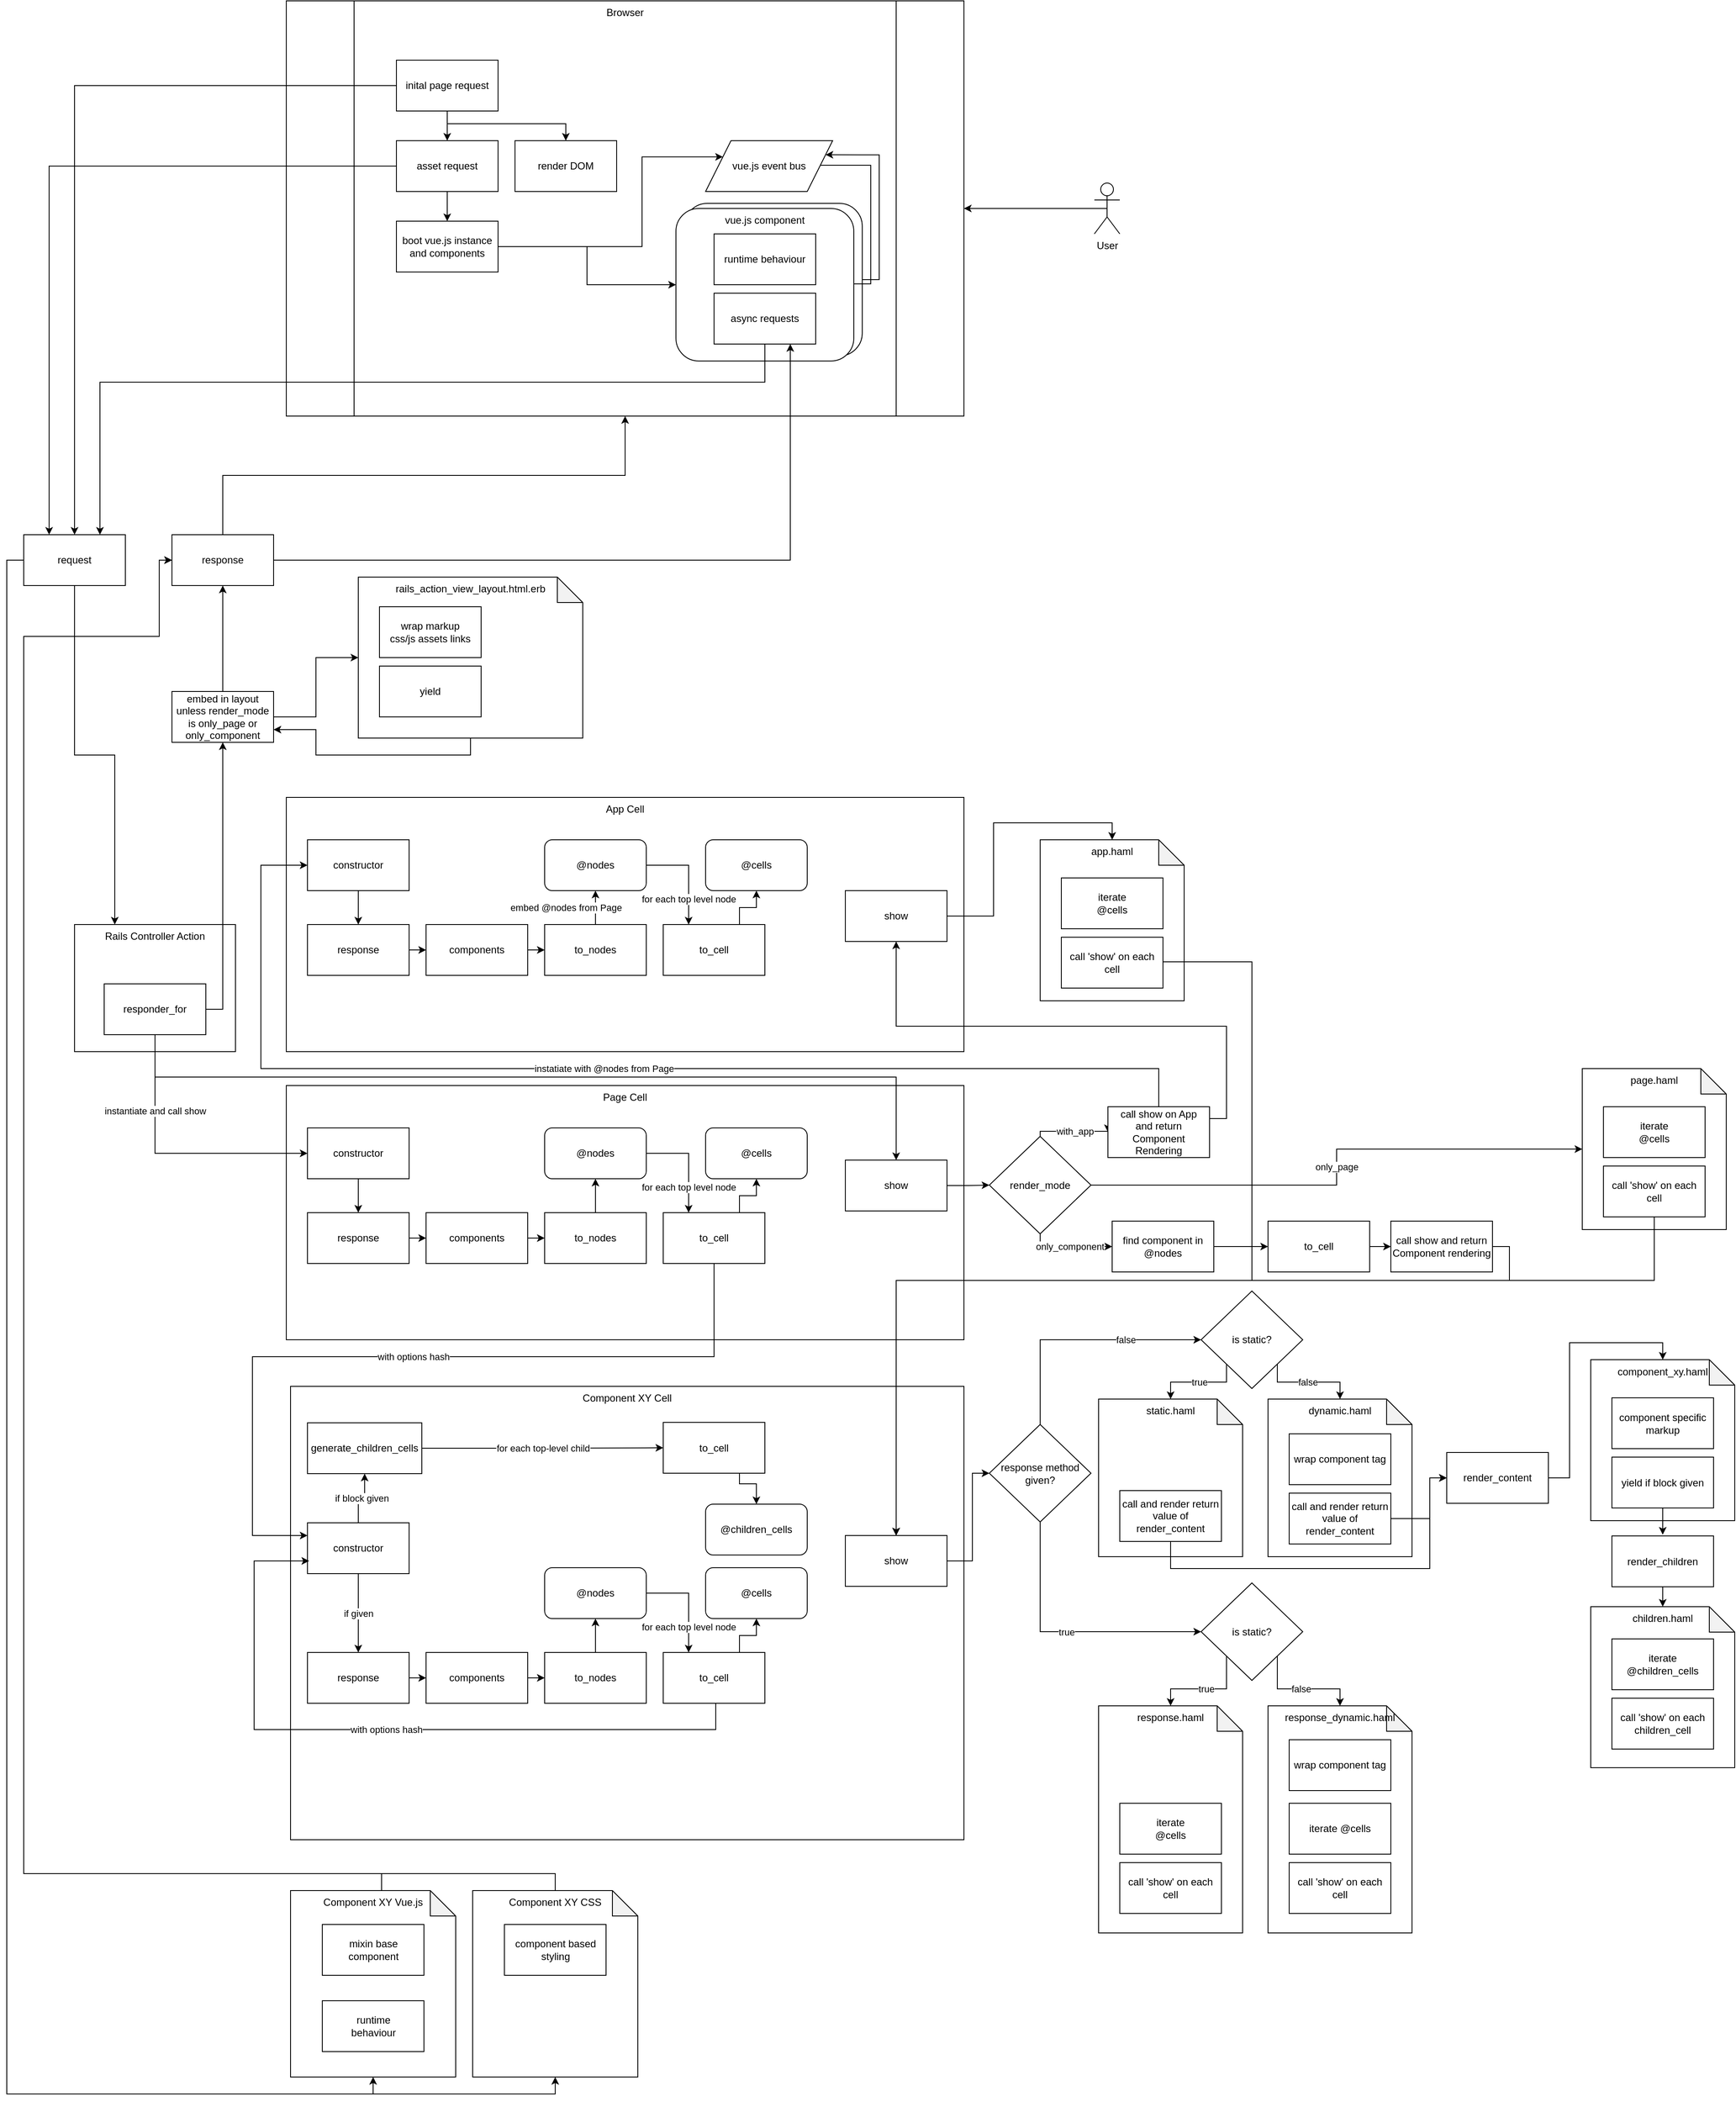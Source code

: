 <mxfile version="10.7.5" type="device"><diagram id="Xq2we0LYHeY1GPAOubS8" name="Page-1"><mxGraphModel dx="3215" dy="2142" grid="1" gridSize="10" guides="1" tooltips="1" connect="1" arrows="1" fold="1" page="1" pageScale="1" pageWidth="1654" pageHeight="1169" math="0" shadow="0"><root><mxCell id="0"/><mxCell id="1" parent="0"/><mxCell id="FuzPGme5pKNTOF-bw-B1-175" value="Browser" style="shape=process;whiteSpace=wrap;html=1;backgroundOutline=1;verticalAlign=top;" vertex="1" parent="1"><mxGeometry x="280" y="-1060" width="800" height="490" as="geometry"/></mxCell><mxCell id="FuzPGme5pKNTOF-bw-B1-213" style="edgeStyle=orthogonalEdgeStyle;rounded=0;orthogonalLoop=1;jettySize=auto;html=1;exitX=1;exitY=0.5;exitDx=0;exitDy=0;entryX=1;entryY=0.25;entryDx=0;entryDy=0;" edge="1" parent="1" source="FuzPGme5pKNTOF-bw-B1-202" target="FuzPGme5pKNTOF-bw-B1-210"><mxGeometry relative="1" as="geometry"><Array as="points"><mxPoint x="980" y="-731"/><mxPoint x="980" y="-878"/></Array></mxGeometry></mxCell><mxCell id="FuzPGme5pKNTOF-bw-B1-202" value="vue.js component" style="rounded=1;whiteSpace=wrap;html=1;verticalAlign=top;" vertex="1" parent="1"><mxGeometry x="750" y="-821" width="210" height="180" as="geometry"/></mxCell><mxCell id="FuzPGme5pKNTOF-bw-B1-3" value="&lt;div style=&quot;text-align: center&quot;&gt;&lt;span&gt;Page Cell&lt;/span&gt;&lt;/div&gt;" style="rounded=0;whiteSpace=wrap;html=1;verticalAlign=top;" vertex="1" parent="1"><mxGeometry x="280" y="220" width="800" height="300" as="geometry"/></mxCell><mxCell id="FuzPGme5pKNTOF-bw-B1-2" value="&lt;div style=&quot;text-align: center&quot;&gt;&lt;span&gt;Rails Controller Action&lt;/span&gt;&lt;/div&gt;" style="rounded=0;whiteSpace=wrap;html=1;verticalAlign=top;" vertex="1" parent="1"><mxGeometry x="30" y="30" width="190" height="150" as="geometry"/></mxCell><mxCell id="FuzPGme5pKNTOF-bw-B1-5" value="instantiate and call show" style="edgeStyle=orthogonalEdgeStyle;rounded=0;orthogonalLoop=1;jettySize=auto;html=1;exitX=0.5;exitY=1;exitDx=0;exitDy=0;entryX=0;entryY=0.5;entryDx=0;entryDy=0;" edge="1" parent="1" source="FuzPGme5pKNTOF-bw-B1-1" target="FuzPGme5pKNTOF-bw-B1-7"><mxGeometry x="-0.44" relative="1" as="geometry"><mxPoint as="offset"/></mxGeometry></mxCell><mxCell id="FuzPGme5pKNTOF-bw-B1-163" style="edgeStyle=orthogonalEdgeStyle;rounded=0;orthogonalLoop=1;jettySize=auto;html=1;exitX=0.5;exitY=1;exitDx=0;exitDy=0;" edge="1" parent="1" source="FuzPGme5pKNTOF-bw-B1-1" target="FuzPGme5pKNTOF-bw-B1-41"><mxGeometry relative="1" as="geometry"><Array as="points"><mxPoint x="125" y="210"/><mxPoint x="1000" y="210"/></Array></mxGeometry></mxCell><mxCell id="FuzPGme5pKNTOF-bw-B1-1" value="responder_for" style="rounded=0;whiteSpace=wrap;html=1;" vertex="1" parent="1"><mxGeometry x="65" y="100" width="120" height="60" as="geometry"/></mxCell><mxCell id="FuzPGme5pKNTOF-bw-B1-13" style="edgeStyle=orthogonalEdgeStyle;rounded=0;orthogonalLoop=1;jettySize=auto;html=1;exitX=0.5;exitY=1;exitDx=0;exitDy=0;entryX=0.5;entryY=0;entryDx=0;entryDy=0;" edge="1" parent="1" source="FuzPGme5pKNTOF-bw-B1-7" target="FuzPGme5pKNTOF-bw-B1-8"><mxGeometry relative="1" as="geometry"/></mxCell><mxCell id="FuzPGme5pKNTOF-bw-B1-7" value="constructor" style="rounded=0;whiteSpace=wrap;html=1;" vertex="1" parent="1"><mxGeometry x="305" y="270" width="120" height="60" as="geometry"/></mxCell><mxCell id="FuzPGme5pKNTOF-bw-B1-14" style="edgeStyle=orthogonalEdgeStyle;rounded=0;orthogonalLoop=1;jettySize=auto;html=1;exitX=1;exitY=0.5;exitDx=0;exitDy=0;entryX=0;entryY=0.5;entryDx=0;entryDy=0;" edge="1" parent="1" source="FuzPGme5pKNTOF-bw-B1-8" target="FuzPGme5pKNTOF-bw-B1-9"><mxGeometry relative="1" as="geometry"/></mxCell><mxCell id="FuzPGme5pKNTOF-bw-B1-8" value="response" style="rounded=0;whiteSpace=wrap;html=1;" vertex="1" parent="1"><mxGeometry x="305" y="370" width="120" height="60" as="geometry"/></mxCell><mxCell id="FuzPGme5pKNTOF-bw-B1-15" style="edgeStyle=orthogonalEdgeStyle;rounded=0;orthogonalLoop=1;jettySize=auto;html=1;exitX=1;exitY=0.5;exitDx=0;exitDy=0;" edge="1" parent="1" source="FuzPGme5pKNTOF-bw-B1-9" target="FuzPGme5pKNTOF-bw-B1-10"><mxGeometry relative="1" as="geometry"/></mxCell><mxCell id="FuzPGme5pKNTOF-bw-B1-9" value="components" style="rounded=0;whiteSpace=wrap;html=1;" vertex="1" parent="1"><mxGeometry x="445" y="370" width="120" height="60" as="geometry"/></mxCell><mxCell id="FuzPGme5pKNTOF-bw-B1-16" style="edgeStyle=orthogonalEdgeStyle;rounded=0;orthogonalLoop=1;jettySize=auto;html=1;exitX=0.5;exitY=0;exitDx=0;exitDy=0;entryX=0.5;entryY=1;entryDx=0;entryDy=0;" edge="1" parent="1" source="FuzPGme5pKNTOF-bw-B1-10" target="FuzPGme5pKNTOF-bw-B1-12"><mxGeometry relative="1" as="geometry"/></mxCell><mxCell id="FuzPGme5pKNTOF-bw-B1-10" value="to_nodes" style="rounded=0;whiteSpace=wrap;html=1;" vertex="1" parent="1"><mxGeometry x="585" y="370" width="120" height="60" as="geometry"/></mxCell><mxCell id="FuzPGme5pKNTOF-bw-B1-36" style="edgeStyle=orthogonalEdgeStyle;rounded=0;orthogonalLoop=1;jettySize=auto;html=1;exitX=0.75;exitY=0;exitDx=0;exitDy=0;entryX=0.5;entryY=1;entryDx=0;entryDy=0;" edge="1" parent="1" source="FuzPGme5pKNTOF-bw-B1-11" target="FuzPGme5pKNTOF-bw-B1-18"><mxGeometry relative="1" as="geometry"/></mxCell><mxCell id="FuzPGme5pKNTOF-bw-B1-11" value="to_cell" style="rounded=0;whiteSpace=wrap;html=1;" vertex="1" parent="1"><mxGeometry x="725" y="370" width="120" height="60" as="geometry"/></mxCell><mxCell id="FuzPGme5pKNTOF-bw-B1-17" value="for each top level node" style="edgeStyle=orthogonalEdgeStyle;rounded=0;orthogonalLoop=1;jettySize=auto;html=1;exitX=1;exitY=0.5;exitDx=0;exitDy=0;entryX=0.25;entryY=0;entryDx=0;entryDy=0;" edge="1" parent="1" source="FuzPGme5pKNTOF-bw-B1-12" target="FuzPGme5pKNTOF-bw-B1-11"><mxGeometry x="0.5" relative="1" as="geometry"><mxPoint as="offset"/></mxGeometry></mxCell><mxCell id="FuzPGme5pKNTOF-bw-B1-12" value="@nodes" style="rounded=1;whiteSpace=wrap;html=1;" vertex="1" parent="1"><mxGeometry x="585" y="270" width="120" height="60" as="geometry"/></mxCell><mxCell id="FuzPGme5pKNTOF-bw-B1-18" value="@cells" style="rounded=1;whiteSpace=wrap;html=1;" vertex="1" parent="1"><mxGeometry x="775" y="270" width="120" height="60" as="geometry"/></mxCell><mxCell id="FuzPGme5pKNTOF-bw-B1-19" value="&lt;div style=&quot;text-align: center&quot;&gt;&lt;span&gt;Component XY Cell&lt;/span&gt;&lt;/div&gt;" style="rounded=0;whiteSpace=wrap;html=1;verticalAlign=top;" vertex="1" parent="1"><mxGeometry x="285" y="575" width="795" height="535" as="geometry"/></mxCell><mxCell id="FuzPGme5pKNTOF-bw-B1-20" value="if given" style="edgeStyle=orthogonalEdgeStyle;rounded=0;orthogonalLoop=1;jettySize=auto;html=1;exitX=0.5;exitY=1;exitDx=0;exitDy=0;entryX=0.5;entryY=0;entryDx=0;entryDy=0;" edge="1" parent="1" source="FuzPGme5pKNTOF-bw-B1-21" target="FuzPGme5pKNTOF-bw-B1-23"><mxGeometry relative="1" as="geometry"/></mxCell><mxCell id="FuzPGme5pKNTOF-bw-B1-108" value="if block given" style="edgeStyle=orthogonalEdgeStyle;rounded=0;orthogonalLoop=1;jettySize=auto;html=1;exitX=0.5;exitY=0;exitDx=0;exitDy=0;" edge="1" parent="1" source="FuzPGme5pKNTOF-bw-B1-21" target="FuzPGme5pKNTOF-bw-B1-107"><mxGeometry relative="1" as="geometry"/></mxCell><mxCell id="FuzPGme5pKNTOF-bw-B1-21" value="constructor" style="rounded=0;whiteSpace=wrap;html=1;" vertex="1" parent="1"><mxGeometry x="305" y="736" width="120" height="60" as="geometry"/></mxCell><mxCell id="FuzPGme5pKNTOF-bw-B1-22" style="edgeStyle=orthogonalEdgeStyle;rounded=0;orthogonalLoop=1;jettySize=auto;html=1;exitX=1;exitY=0.5;exitDx=0;exitDy=0;entryX=0;entryY=0.5;entryDx=0;entryDy=0;" edge="1" parent="1" source="FuzPGme5pKNTOF-bw-B1-23" target="FuzPGme5pKNTOF-bw-B1-25"><mxGeometry relative="1" as="geometry"/></mxCell><mxCell id="FuzPGme5pKNTOF-bw-B1-23" value="response" style="rounded=0;whiteSpace=wrap;html=1;" vertex="1" parent="1"><mxGeometry x="305" y="889" width="120" height="60" as="geometry"/></mxCell><mxCell id="FuzPGme5pKNTOF-bw-B1-24" style="edgeStyle=orthogonalEdgeStyle;rounded=0;orthogonalLoop=1;jettySize=auto;html=1;exitX=1;exitY=0.5;exitDx=0;exitDy=0;" edge="1" parent="1" source="FuzPGme5pKNTOF-bw-B1-25" target="FuzPGme5pKNTOF-bw-B1-27"><mxGeometry relative="1" as="geometry"/></mxCell><mxCell id="FuzPGme5pKNTOF-bw-B1-25" value="components" style="rounded=0;whiteSpace=wrap;html=1;" vertex="1" parent="1"><mxGeometry x="445" y="889" width="120" height="60" as="geometry"/></mxCell><mxCell id="FuzPGme5pKNTOF-bw-B1-26" style="edgeStyle=orthogonalEdgeStyle;rounded=0;orthogonalLoop=1;jettySize=auto;html=1;exitX=0.5;exitY=0;exitDx=0;exitDy=0;entryX=0.5;entryY=1;entryDx=0;entryDy=0;" edge="1" parent="1" source="FuzPGme5pKNTOF-bw-B1-27" target="FuzPGme5pKNTOF-bw-B1-30"><mxGeometry relative="1" as="geometry"/></mxCell><mxCell id="FuzPGme5pKNTOF-bw-B1-27" value="to_nodes" style="rounded=0;whiteSpace=wrap;html=1;" vertex="1" parent="1"><mxGeometry x="585" y="889" width="120" height="60" as="geometry"/></mxCell><mxCell id="FuzPGme5pKNTOF-bw-B1-37" value="with options hash" style="edgeStyle=orthogonalEdgeStyle;rounded=0;orthogonalLoop=1;jettySize=auto;html=1;exitX=0.5;exitY=1;exitDx=0;exitDy=0;entryX=0;entryY=0.75;entryDx=0;entryDy=0;" edge="1" parent="1"><mxGeometry relative="1" as="geometry"><mxPoint x="787" y="949" as="sourcePoint"/><mxPoint x="307" y="781" as="targetPoint"/><Array as="points"><mxPoint x="787" y="980"/><mxPoint x="242" y="980"/><mxPoint x="242" y="781"/></Array></mxGeometry></mxCell><mxCell id="FuzPGme5pKNTOF-bw-B1-40" style="edgeStyle=orthogonalEdgeStyle;rounded=0;orthogonalLoop=1;jettySize=auto;html=1;exitX=0.75;exitY=0;exitDx=0;exitDy=0;" edge="1" parent="1" source="FuzPGme5pKNTOF-bw-B1-28" target="FuzPGme5pKNTOF-bw-B1-31"><mxGeometry relative="1" as="geometry"/></mxCell><mxCell id="FuzPGme5pKNTOF-bw-B1-28" value="to_cell" style="rounded=0;whiteSpace=wrap;html=1;" vertex="1" parent="1"><mxGeometry x="725" y="889" width="120" height="60" as="geometry"/></mxCell><mxCell id="FuzPGme5pKNTOF-bw-B1-29" value="for each top level node" style="edgeStyle=orthogonalEdgeStyle;rounded=0;orthogonalLoop=1;jettySize=auto;html=1;exitX=1;exitY=0.5;exitDx=0;exitDy=0;entryX=0.25;entryY=0;entryDx=0;entryDy=0;" edge="1" parent="1" source="FuzPGme5pKNTOF-bw-B1-30" target="FuzPGme5pKNTOF-bw-B1-28"><mxGeometry x="0.5" relative="1" as="geometry"><mxPoint as="offset"/></mxGeometry></mxCell><mxCell id="FuzPGme5pKNTOF-bw-B1-30" value="@nodes" style="rounded=1;whiteSpace=wrap;html=1;" vertex="1" parent="1"><mxGeometry x="585" y="789" width="120" height="60" as="geometry"/></mxCell><mxCell id="FuzPGme5pKNTOF-bw-B1-31" value="@cells" style="rounded=1;whiteSpace=wrap;html=1;" vertex="1" parent="1"><mxGeometry x="775" y="789" width="120" height="60" as="geometry"/></mxCell><mxCell id="FuzPGme5pKNTOF-bw-B1-32" value="with options hash" style="edgeStyle=orthogonalEdgeStyle;rounded=0;orthogonalLoop=1;jettySize=auto;html=1;exitX=0.5;exitY=1;exitDx=0;exitDy=0;entryX=0;entryY=0.25;entryDx=0;entryDy=0;" edge="1" parent="1" source="FuzPGme5pKNTOF-bw-B1-11" target="FuzPGme5pKNTOF-bw-B1-21"><mxGeometry relative="1" as="geometry"><Array as="points"><mxPoint x="785" y="540"/><mxPoint x="240" y="540"/><mxPoint x="240" y="751"/></Array></mxGeometry></mxCell><mxCell id="FuzPGme5pKNTOF-bw-B1-128" style="edgeStyle=orthogonalEdgeStyle;rounded=0;orthogonalLoop=1;jettySize=auto;html=1;exitX=1;exitY=0.5;exitDx=0;exitDy=0;entryX=0;entryY=0.5;entryDx=0;entryDy=0;" edge="1" parent="1" source="FuzPGme5pKNTOF-bw-B1-41" target="FuzPGme5pKNTOF-bw-B1-127"><mxGeometry relative="1" as="geometry"/></mxCell><mxCell id="FuzPGme5pKNTOF-bw-B1-41" value="show" style="rounded=0;whiteSpace=wrap;html=1;" vertex="1" parent="1"><mxGeometry x="940" y="308" width="120" height="60" as="geometry"/></mxCell><mxCell id="FuzPGme5pKNTOF-bw-B1-43" value="page.haml&lt;br&gt;&lt;br&gt;&lt;br&gt;" style="shape=note;whiteSpace=wrap;html=1;backgroundOutline=1;darkOpacity=0.05;verticalAlign=top;" vertex="1" parent="1"><mxGeometry x="1810" y="200" width="170" height="190" as="geometry"/></mxCell><mxCell id="FuzPGme5pKNTOF-bw-B1-44" value="iterate &lt;br&gt;@cells" style="rounded=0;whiteSpace=wrap;html=1;" vertex="1" parent="1"><mxGeometry x="1835" y="245" width="120" height="60" as="geometry"/></mxCell><mxCell id="FuzPGme5pKNTOF-bw-B1-153" style="edgeStyle=orthogonalEdgeStyle;rounded=0;orthogonalLoop=1;jettySize=auto;html=1;exitX=0.5;exitY=1;exitDx=0;exitDy=0;" edge="1" parent="1" source="FuzPGme5pKNTOF-bw-B1-45" target="FuzPGme5pKNTOF-bw-B1-56"><mxGeometry relative="1" as="geometry"><Array as="points"><mxPoint x="1895" y="450"/><mxPoint x="1000" y="450"/></Array></mxGeometry></mxCell><mxCell id="FuzPGme5pKNTOF-bw-B1-45" value="call 'show' on each cell" style="rounded=0;whiteSpace=wrap;html=1;" vertex="1" parent="1"><mxGeometry x="1835" y="315" width="120" height="60" as="geometry"/></mxCell><mxCell id="FuzPGme5pKNTOF-bw-B1-47" value="static.haml&lt;br&gt;&lt;br&gt;&lt;br&gt;" style="shape=note;whiteSpace=wrap;html=1;backgroundOutline=1;darkOpacity=0.05;verticalAlign=top;" vertex="1" parent="1"><mxGeometry x="1239" y="590" width="170" height="186" as="geometry"/></mxCell><mxCell id="FuzPGme5pKNTOF-bw-B1-102" style="edgeStyle=orthogonalEdgeStyle;rounded=0;orthogonalLoop=1;jettySize=auto;html=1;exitX=0.5;exitY=1;exitDx=0;exitDy=0;entryX=0;entryY=0.5;entryDx=0;entryDy=0;" edge="1" parent="1" source="FuzPGme5pKNTOF-bw-B1-48" target="FuzPGme5pKNTOF-bw-B1-63"><mxGeometry relative="1" as="geometry"><Array as="points"><mxPoint x="1324" y="790"/><mxPoint x="1630" y="790"/><mxPoint x="1630" y="683"/></Array></mxGeometry></mxCell><mxCell id="FuzPGme5pKNTOF-bw-B1-48" value="call and render return value of&lt;br&gt;render_content" style="rounded=0;whiteSpace=wrap;html=1;" vertex="1" parent="1"><mxGeometry x="1264" y="698" width="120" height="60" as="geometry"/></mxCell><mxCell id="FuzPGme5pKNTOF-bw-B1-52" value="dynamic.haml&lt;br&gt;&lt;br&gt;&lt;br&gt;" style="shape=note;whiteSpace=wrap;html=1;backgroundOutline=1;darkOpacity=0.05;verticalAlign=top;" vertex="1" parent="1"><mxGeometry x="1439" y="590" width="170" height="186" as="geometry"/></mxCell><mxCell id="FuzPGme5pKNTOF-bw-B1-55" value="wrap component tag&lt;br&gt;" style="rounded=0;whiteSpace=wrap;html=1;" vertex="1" parent="1"><mxGeometry x="1464" y="631" width="120" height="60" as="geometry"/></mxCell><mxCell id="FuzPGme5pKNTOF-bw-B1-75" style="edgeStyle=orthogonalEdgeStyle;rounded=0;orthogonalLoop=1;jettySize=auto;html=1;exitX=1;exitY=0.5;exitDx=0;exitDy=0;entryX=0;entryY=0.5;entryDx=0;entryDy=0;" edge="1" parent="1" source="FuzPGme5pKNTOF-bw-B1-56" target="FuzPGme5pKNTOF-bw-B1-73"><mxGeometry relative="1" as="geometry"><Array as="points"><mxPoint x="1090" y="781"/><mxPoint x="1090" y="678"/></Array></mxGeometry></mxCell><mxCell id="FuzPGme5pKNTOF-bw-B1-56" value="show" style="rounded=0;whiteSpace=wrap;html=1;" vertex="1" parent="1"><mxGeometry x="940" y="751" width="120" height="60" as="geometry"/></mxCell><mxCell id="FuzPGme5pKNTOF-bw-B1-59" value="response.haml&lt;br&gt;&lt;br&gt;&lt;br&gt;" style="shape=note;whiteSpace=wrap;html=1;backgroundOutline=1;darkOpacity=0.05;verticalAlign=top;" vertex="1" parent="1"><mxGeometry x="1239" y="952" width="170" height="268" as="geometry"/></mxCell><mxCell id="FuzPGme5pKNTOF-bw-B1-60" value="iterate &lt;br&gt;@cells" style="rounded=0;whiteSpace=wrap;html=1;" vertex="1" parent="1"><mxGeometry x="1264" y="1067" width="120" height="60" as="geometry"/></mxCell><mxCell id="FuzPGme5pKNTOF-bw-B1-61" value="call 'show' on each cell" style="rounded=0;whiteSpace=wrap;html=1;" vertex="1" parent="1"><mxGeometry x="1264" y="1137" width="120" height="60" as="geometry"/></mxCell><mxCell id="FuzPGme5pKNTOF-bw-B1-103" style="edgeStyle=orthogonalEdgeStyle;rounded=0;orthogonalLoop=1;jettySize=auto;html=1;exitX=1;exitY=0.5;exitDx=0;exitDy=0;entryX=0;entryY=0.5;entryDx=0;entryDy=0;" edge="1" parent="1" source="FuzPGme5pKNTOF-bw-B1-62" target="FuzPGme5pKNTOF-bw-B1-63"><mxGeometry relative="1" as="geometry"><Array as="points"><mxPoint x="1630" y="731"/><mxPoint x="1630" y="683"/></Array></mxGeometry></mxCell><mxCell id="FuzPGme5pKNTOF-bw-B1-62" value="call and render return value of&lt;br&gt;render_content" style="rounded=0;whiteSpace=wrap;html=1;" vertex="1" parent="1"><mxGeometry x="1464" y="701" width="120" height="60" as="geometry"/></mxCell><mxCell id="FuzPGme5pKNTOF-bw-B1-101" style="edgeStyle=orthogonalEdgeStyle;rounded=0;orthogonalLoop=1;jettySize=auto;html=1;exitX=1;exitY=0.5;exitDx=0;exitDy=0;entryX=0.5;entryY=0;entryDx=0;entryDy=0;entryPerimeter=0;" edge="1" parent="1" source="FuzPGme5pKNTOF-bw-B1-63" target="FuzPGme5pKNTOF-bw-B1-69"><mxGeometry relative="1" as="geometry"/></mxCell><mxCell id="FuzPGme5pKNTOF-bw-B1-63" value="render_content" style="rounded=0;whiteSpace=wrap;html=1;" vertex="1" parent="1"><mxGeometry x="1650" y="653" width="120" height="60" as="geometry"/></mxCell><mxCell id="FuzPGme5pKNTOF-bw-B1-69" value="component_xy.haml&lt;br&gt;&lt;br&gt;&lt;br&gt;" style="shape=note;whiteSpace=wrap;html=1;backgroundOutline=1;darkOpacity=0.05;verticalAlign=top;" vertex="1" parent="1"><mxGeometry x="1820" y="543.5" width="170" height="190" as="geometry"/></mxCell><mxCell id="FuzPGme5pKNTOF-bw-B1-70" value="component specific markup" style="rounded=0;whiteSpace=wrap;html=1;" vertex="1" parent="1"><mxGeometry x="1845" y="588.5" width="120" height="60" as="geometry"/></mxCell><mxCell id="FuzPGme5pKNTOF-bw-B1-99" style="edgeStyle=orthogonalEdgeStyle;rounded=0;orthogonalLoop=1;jettySize=auto;html=1;exitX=0.5;exitY=1;exitDx=0;exitDy=0;" edge="1" parent="1" source="FuzPGme5pKNTOF-bw-B1-71"><mxGeometry relative="1" as="geometry"><mxPoint x="1905" y="750" as="targetPoint"/></mxGeometry></mxCell><mxCell id="FuzPGme5pKNTOF-bw-B1-71" value="yield if block given" style="rounded=0;whiteSpace=wrap;html=1;" vertex="1" parent="1"><mxGeometry x="1845" y="658.5" width="120" height="60" as="geometry"/></mxCell><mxCell id="FuzPGme5pKNTOF-bw-B1-76" value="true" style="edgeStyle=orthogonalEdgeStyle;rounded=0;orthogonalLoop=1;jettySize=auto;html=1;exitX=0.5;exitY=1;exitDx=0;exitDy=0;entryX=0;entryY=0.5;entryDx=0;entryDy=0;" edge="1" parent="1" source="FuzPGme5pKNTOF-bw-B1-73" target="FuzPGme5pKNTOF-bw-B1-82"><mxGeometry relative="1" as="geometry"/></mxCell><mxCell id="FuzPGme5pKNTOF-bw-B1-78" value="false" style="edgeStyle=orthogonalEdgeStyle;rounded=0;orthogonalLoop=1;jettySize=auto;html=1;exitX=0.5;exitY=0;exitDx=0;exitDy=0;entryX=0;entryY=0.5;entryDx=0;entryDy=0;" edge="1" parent="1" source="FuzPGme5pKNTOF-bw-B1-73" target="FuzPGme5pKNTOF-bw-B1-77"><mxGeometry x="-0.101" y="-70" relative="1" as="geometry"><mxPoint x="70" y="-70" as="offset"/></mxGeometry></mxCell><mxCell id="FuzPGme5pKNTOF-bw-B1-73" value="response method given?" style="rhombus;whiteSpace=wrap;html=1;" vertex="1" parent="1"><mxGeometry x="1110" y="620" width="120" height="115" as="geometry"/></mxCell><mxCell id="FuzPGme5pKNTOF-bw-B1-79" value="true" style="edgeStyle=orthogonalEdgeStyle;rounded=0;orthogonalLoop=1;jettySize=auto;html=1;exitX=0;exitY=1;exitDx=0;exitDy=0;" edge="1" parent="1" source="FuzPGme5pKNTOF-bw-B1-77" target="FuzPGme5pKNTOF-bw-B1-47"><mxGeometry relative="1" as="geometry"><Array as="points"><mxPoint x="1390" y="570"/><mxPoint x="1324" y="570"/></Array></mxGeometry></mxCell><mxCell id="FuzPGme5pKNTOF-bw-B1-81" value="false" style="edgeStyle=orthogonalEdgeStyle;rounded=0;orthogonalLoop=1;jettySize=auto;html=1;exitX=1;exitY=1;exitDx=0;exitDy=0;entryX=0.5;entryY=0;entryDx=0;entryDy=0;entryPerimeter=0;" edge="1" parent="1" source="FuzPGme5pKNTOF-bw-B1-77" target="FuzPGme5pKNTOF-bw-B1-52"><mxGeometry relative="1" as="geometry"><Array as="points"><mxPoint x="1450" y="570"/><mxPoint x="1524" y="570"/></Array></mxGeometry></mxCell><mxCell id="FuzPGme5pKNTOF-bw-B1-77" value="is static?" style="rhombus;whiteSpace=wrap;html=1;" vertex="1" parent="1"><mxGeometry x="1360" y="462.5" width="120" height="115" as="geometry"/></mxCell><mxCell id="FuzPGme5pKNTOF-bw-B1-83" value="true" style="edgeStyle=orthogonalEdgeStyle;rounded=0;orthogonalLoop=1;jettySize=auto;html=1;exitX=0;exitY=1;exitDx=0;exitDy=0;" edge="1" parent="1" source="FuzPGme5pKNTOF-bw-B1-82" target="FuzPGme5pKNTOF-bw-B1-59"><mxGeometry relative="1" as="geometry"><Array as="points"><mxPoint x="1390" y="932"/><mxPoint x="1324" y="932"/></Array></mxGeometry></mxCell><mxCell id="FuzPGme5pKNTOF-bw-B1-89" value="false" style="edgeStyle=orthogonalEdgeStyle;rounded=0;orthogonalLoop=1;jettySize=auto;html=1;exitX=1;exitY=1;exitDx=0;exitDy=0;entryX=0.5;entryY=0;entryDx=0;entryDy=0;entryPerimeter=0;" edge="1" parent="1" source="FuzPGme5pKNTOF-bw-B1-82" target="FuzPGme5pKNTOF-bw-B1-86"><mxGeometry relative="1" as="geometry"><Array as="points"><mxPoint x="1450" y="932"/><mxPoint x="1524" y="932"/></Array></mxGeometry></mxCell><mxCell id="FuzPGme5pKNTOF-bw-B1-82" value="is static?" style="rhombus;whiteSpace=wrap;html=1;" vertex="1" parent="1"><mxGeometry x="1360" y="807" width="120" height="115" as="geometry"/></mxCell><mxCell id="FuzPGme5pKNTOF-bw-B1-86" value="response_dynamic.haml&lt;br&gt;&lt;br&gt;&lt;br&gt;" style="shape=note;whiteSpace=wrap;html=1;backgroundOutline=1;darkOpacity=0.05;verticalAlign=top;" vertex="1" parent="1"><mxGeometry x="1439" y="952" width="170" height="268" as="geometry"/></mxCell><mxCell id="FuzPGme5pKNTOF-bw-B1-87" value="iterate @cells" style="rounded=0;whiteSpace=wrap;html=1;" vertex="1" parent="1"><mxGeometry x="1464" y="1067" width="120" height="60" as="geometry"/></mxCell><mxCell id="FuzPGme5pKNTOF-bw-B1-88" value="call 'show' on each cell" style="rounded=0;whiteSpace=wrap;html=1;" vertex="1" parent="1"><mxGeometry x="1464" y="1137" width="120" height="60" as="geometry"/></mxCell><mxCell id="FuzPGme5pKNTOF-bw-B1-90" value="wrap component tag&lt;br&gt;" style="rounded=0;whiteSpace=wrap;html=1;" vertex="1" parent="1"><mxGeometry x="1464" y="992" width="120" height="60" as="geometry"/></mxCell><mxCell id="FuzPGme5pKNTOF-bw-B1-126" style="edgeStyle=orthogonalEdgeStyle;rounded=0;orthogonalLoop=1;jettySize=auto;html=1;exitX=0.5;exitY=1;exitDx=0;exitDy=0;entryX=0.5;entryY=0;entryDx=0;entryDy=0;entryPerimeter=0;" edge="1" parent="1" source="FuzPGme5pKNTOF-bw-B1-92" target="FuzPGme5pKNTOF-bw-B1-96"><mxGeometry relative="1" as="geometry"/></mxCell><mxCell id="FuzPGme5pKNTOF-bw-B1-92" value="render_children" style="rounded=0;whiteSpace=wrap;html=1;" vertex="1" parent="1"><mxGeometry x="1845" y="751.5" width="120" height="60" as="geometry"/></mxCell><mxCell id="FuzPGme5pKNTOF-bw-B1-96" value="children.haml&lt;br&gt;&lt;br&gt;&lt;br&gt;" style="shape=note;whiteSpace=wrap;html=1;backgroundOutline=1;darkOpacity=0.05;verticalAlign=top;" vertex="1" parent="1"><mxGeometry x="1820" y="835" width="170" height="190" as="geometry"/></mxCell><mxCell id="FuzPGme5pKNTOF-bw-B1-97" value="iterate @children_cells" style="rounded=0;whiteSpace=wrap;html=1;" vertex="1" parent="1"><mxGeometry x="1845" y="873" width="120" height="60" as="geometry"/></mxCell><mxCell id="FuzPGme5pKNTOF-bw-B1-98" value="call 'show' on each children_cell" style="rounded=0;whiteSpace=wrap;html=1;" vertex="1" parent="1"><mxGeometry x="1845" y="943" width="120" height="60" as="geometry"/></mxCell><mxCell id="FuzPGme5pKNTOF-bw-B1-115" value="for each top-level child" style="edgeStyle=orthogonalEdgeStyle;rounded=0;orthogonalLoop=1;jettySize=auto;html=1;exitX=1;exitY=0.5;exitDx=0;exitDy=0;entryX=0;entryY=0.5;entryDx=0;entryDy=0;" edge="1" parent="1" source="FuzPGme5pKNTOF-bw-B1-107" target="FuzPGme5pKNTOF-bw-B1-113"><mxGeometry relative="1" as="geometry"/></mxCell><mxCell id="FuzPGme5pKNTOF-bw-B1-107" value="generate_children_cells" style="rounded=0;whiteSpace=wrap;html=1;" vertex="1" parent="1"><mxGeometry x="305" y="618" width="135" height="60" as="geometry"/></mxCell><mxCell id="FuzPGme5pKNTOF-bw-B1-117" style="edgeStyle=orthogonalEdgeStyle;rounded=0;orthogonalLoop=1;jettySize=auto;html=1;exitX=0.75;exitY=1;exitDx=0;exitDy=0;entryX=0.5;entryY=0;entryDx=0;entryDy=0;" edge="1" parent="1" source="FuzPGme5pKNTOF-bw-B1-113" target="FuzPGme5pKNTOF-bw-B1-116"><mxGeometry relative="1" as="geometry"><Array as="points"><mxPoint x="815" y="690"/><mxPoint x="835" y="690"/></Array></mxGeometry></mxCell><mxCell id="FuzPGme5pKNTOF-bw-B1-113" value="to_cell" style="rounded=0;whiteSpace=wrap;html=1;" vertex="1" parent="1"><mxGeometry x="725" y="617.5" width="120" height="60" as="geometry"/></mxCell><mxCell id="FuzPGme5pKNTOF-bw-B1-116" value="@children_cells" style="rounded=1;whiteSpace=wrap;html=1;" vertex="1" parent="1"><mxGeometry x="775" y="714" width="120" height="60" as="geometry"/></mxCell><mxCell id="FuzPGme5pKNTOF-bw-B1-124" style="edgeStyle=orthogonalEdgeStyle;rounded=0;orthogonalLoop=1;jettySize=auto;html=1;exitX=0.5;exitY=1;exitDx=0;exitDy=0;entryX=0.5;entryY=0;entryDx=0;entryDy=0;" edge="1" parent="1" target="FuzPGme5pKNTOF-bw-B1-119"><mxGeometry relative="1" as="geometry"><mxPoint x="1324" y="1272" as="sourcePoint"/></mxGeometry></mxCell><mxCell id="FuzPGme5pKNTOF-bw-B1-125" style="edgeStyle=orthogonalEdgeStyle;rounded=0;orthogonalLoop=1;jettySize=auto;html=1;exitX=0.5;exitY=1;exitDx=0;exitDy=0;entryX=0.5;entryY=0;entryDx=0;entryDy=0;" edge="1" parent="1" target="FuzPGme5pKNTOF-bw-B1-122"><mxGeometry relative="1" as="geometry"><mxPoint x="1524" y="1272" as="sourcePoint"/></mxGeometry></mxCell><mxCell id="FuzPGme5pKNTOF-bw-B1-129" value="only_page" style="edgeStyle=orthogonalEdgeStyle;rounded=0;orthogonalLoop=1;jettySize=auto;html=1;exitX=1;exitY=0.5;exitDx=0;exitDy=0;entryX=0;entryY=0.5;entryDx=0;entryDy=0;entryPerimeter=0;" edge="1" parent="1" source="FuzPGme5pKNTOF-bw-B1-127" target="FuzPGme5pKNTOF-bw-B1-43"><mxGeometry relative="1" as="geometry"/></mxCell><mxCell id="FuzPGme5pKNTOF-bw-B1-150" value="with_app" style="edgeStyle=orthogonalEdgeStyle;rounded=0;orthogonalLoop=1;jettySize=auto;html=1;exitX=0.5;exitY=0;exitDx=0;exitDy=0;entryX=0;entryY=0.5;entryDx=0;entryDy=0;" edge="1" parent="1" source="FuzPGme5pKNTOF-bw-B1-127" target="FuzPGme5pKNTOF-bw-B1-149"><mxGeometry x="0.078" relative="1" as="geometry"><Array as="points"><mxPoint x="1170" y="274"/></Array><mxPoint as="offset"/></mxGeometry></mxCell><mxCell id="FuzPGme5pKNTOF-bw-B1-156" value="only_component" style="edgeStyle=orthogonalEdgeStyle;rounded=0;orthogonalLoop=1;jettySize=auto;html=1;exitX=0.5;exitY=1;exitDx=0;exitDy=0;entryX=0;entryY=0.5;entryDx=0;entryDy=0;" edge="1" parent="1" source="FuzPGme5pKNTOF-bw-B1-127" target="FuzPGme5pKNTOF-bw-B1-155"><mxGeometry relative="1" as="geometry"><Array as="points"><mxPoint x="1170" y="410"/></Array></mxGeometry></mxCell><mxCell id="FuzPGme5pKNTOF-bw-B1-127" value="render_mode" style="rhombus;whiteSpace=wrap;html=1;" vertex="1" parent="1"><mxGeometry x="1110" y="280" width="120" height="115" as="geometry"/></mxCell><mxCell id="FuzPGme5pKNTOF-bw-B1-130" value="&lt;div style=&quot;text-align: center&quot;&gt;&lt;span&gt;App Cell&lt;/span&gt;&lt;/div&gt;" style="rounded=0;whiteSpace=wrap;html=1;verticalAlign=top;" vertex="1" parent="1"><mxGeometry x="280" y="-120" width="800" height="300" as="geometry"/></mxCell><mxCell id="FuzPGme5pKNTOF-bw-B1-131" style="edgeStyle=orthogonalEdgeStyle;rounded=0;orthogonalLoop=1;jettySize=auto;html=1;exitX=0.5;exitY=1;exitDx=0;exitDy=0;entryX=0.5;entryY=0;entryDx=0;entryDy=0;" edge="1" parent="1" source="FuzPGme5pKNTOF-bw-B1-132" target="FuzPGme5pKNTOF-bw-B1-134"><mxGeometry relative="1" as="geometry"/></mxCell><mxCell id="FuzPGme5pKNTOF-bw-B1-132" value="constructor" style="rounded=0;whiteSpace=wrap;html=1;" vertex="1" parent="1"><mxGeometry x="305" y="-70" width="120" height="60" as="geometry"/></mxCell><mxCell id="FuzPGme5pKNTOF-bw-B1-133" style="edgeStyle=orthogonalEdgeStyle;rounded=0;orthogonalLoop=1;jettySize=auto;html=1;exitX=1;exitY=0.5;exitDx=0;exitDy=0;entryX=0;entryY=0.5;entryDx=0;entryDy=0;" edge="1" parent="1" source="FuzPGme5pKNTOF-bw-B1-134" target="FuzPGme5pKNTOF-bw-B1-136"><mxGeometry relative="1" as="geometry"/></mxCell><mxCell id="FuzPGme5pKNTOF-bw-B1-134" value="response" style="rounded=0;whiteSpace=wrap;html=1;" vertex="1" parent="1"><mxGeometry x="305" y="30" width="120" height="60" as="geometry"/></mxCell><mxCell id="FuzPGme5pKNTOF-bw-B1-135" style="edgeStyle=orthogonalEdgeStyle;rounded=0;orthogonalLoop=1;jettySize=auto;html=1;exitX=1;exitY=0.5;exitDx=0;exitDy=0;" edge="1" parent="1" source="FuzPGme5pKNTOF-bw-B1-136" target="FuzPGme5pKNTOF-bw-B1-138"><mxGeometry relative="1" as="geometry"/></mxCell><mxCell id="FuzPGme5pKNTOF-bw-B1-136" value="components" style="rounded=0;whiteSpace=wrap;html=1;" vertex="1" parent="1"><mxGeometry x="445" y="30" width="120" height="60" as="geometry"/></mxCell><mxCell id="FuzPGme5pKNTOF-bw-B1-137" value="embed @nodes from Page" style="edgeStyle=orthogonalEdgeStyle;rounded=0;orthogonalLoop=1;jettySize=auto;html=1;exitX=0.5;exitY=0;exitDx=0;exitDy=0;entryX=0.5;entryY=1;entryDx=0;entryDy=0;" edge="1" parent="1" source="FuzPGme5pKNTOF-bw-B1-138" target="FuzPGme5pKNTOF-bw-B1-142"><mxGeometry x="-0.012" y="35" relative="1" as="geometry"><mxPoint as="offset"/></mxGeometry></mxCell><mxCell id="FuzPGme5pKNTOF-bw-B1-138" value="to_nodes" style="rounded=0;whiteSpace=wrap;html=1;" vertex="1" parent="1"><mxGeometry x="585" y="30" width="120" height="60" as="geometry"/></mxCell><mxCell id="FuzPGme5pKNTOF-bw-B1-139" style="edgeStyle=orthogonalEdgeStyle;rounded=0;orthogonalLoop=1;jettySize=auto;html=1;exitX=0.75;exitY=0;exitDx=0;exitDy=0;entryX=0.5;entryY=1;entryDx=0;entryDy=0;" edge="1" parent="1" source="FuzPGme5pKNTOF-bw-B1-140" target="FuzPGme5pKNTOF-bw-B1-143"><mxGeometry relative="1" as="geometry"/></mxCell><mxCell id="FuzPGme5pKNTOF-bw-B1-140" value="to_cell" style="rounded=0;whiteSpace=wrap;html=1;" vertex="1" parent="1"><mxGeometry x="725" y="30" width="120" height="60" as="geometry"/></mxCell><mxCell id="FuzPGme5pKNTOF-bw-B1-141" value="for each top level node" style="edgeStyle=orthogonalEdgeStyle;rounded=0;orthogonalLoop=1;jettySize=auto;html=1;exitX=1;exitY=0.5;exitDx=0;exitDy=0;entryX=0.25;entryY=0;entryDx=0;entryDy=0;" edge="1" parent="1" source="FuzPGme5pKNTOF-bw-B1-142" target="FuzPGme5pKNTOF-bw-B1-140"><mxGeometry x="0.5" relative="1" as="geometry"><mxPoint as="offset"/></mxGeometry></mxCell><mxCell id="FuzPGme5pKNTOF-bw-B1-142" value="@nodes" style="rounded=1;whiteSpace=wrap;html=1;" vertex="1" parent="1"><mxGeometry x="585" y="-70" width="120" height="60" as="geometry"/></mxCell><mxCell id="FuzPGme5pKNTOF-bw-B1-143" value="@cells" style="rounded=1;whiteSpace=wrap;html=1;" vertex="1" parent="1"><mxGeometry x="775" y="-70" width="120" height="60" as="geometry"/></mxCell><mxCell id="FuzPGme5pKNTOF-bw-B1-148" style="edgeStyle=orthogonalEdgeStyle;rounded=0;orthogonalLoop=1;jettySize=auto;html=1;exitX=1;exitY=0.5;exitDx=0;exitDy=0;entryX=0.5;entryY=0;entryDx=0;entryDy=0;entryPerimeter=0;" edge="1" parent="1" source="FuzPGme5pKNTOF-bw-B1-144" target="FuzPGme5pKNTOF-bw-B1-145"><mxGeometry relative="1" as="geometry"/></mxCell><mxCell id="FuzPGme5pKNTOF-bw-B1-144" value="show" style="rounded=0;whiteSpace=wrap;html=1;" vertex="1" parent="1"><mxGeometry x="940" y="-10" width="120" height="60" as="geometry"/></mxCell><mxCell id="FuzPGme5pKNTOF-bw-B1-145" value="app.haml&lt;br&gt;&lt;br&gt;&lt;br&gt;" style="shape=note;whiteSpace=wrap;html=1;backgroundOutline=1;darkOpacity=0.05;verticalAlign=top;" vertex="1" parent="1"><mxGeometry x="1170" y="-70" width="170" height="190" as="geometry"/></mxCell><mxCell id="FuzPGme5pKNTOF-bw-B1-146" value="iterate &lt;br&gt;@cells" style="rounded=0;whiteSpace=wrap;html=1;" vertex="1" parent="1"><mxGeometry x="1195" y="-25" width="120" height="60" as="geometry"/></mxCell><mxCell id="FuzPGme5pKNTOF-bw-B1-154" style="edgeStyle=orthogonalEdgeStyle;rounded=0;orthogonalLoop=1;jettySize=auto;html=1;exitX=1;exitY=0.5;exitDx=0;exitDy=0;" edge="1" parent="1" source="FuzPGme5pKNTOF-bw-B1-147" target="FuzPGme5pKNTOF-bw-B1-56"><mxGeometry relative="1" as="geometry"><Array as="points"><mxPoint x="1420" y="74"/><mxPoint x="1420" y="450"/><mxPoint x="1000" y="450"/></Array></mxGeometry></mxCell><mxCell id="FuzPGme5pKNTOF-bw-B1-147" value="call 'show' on each cell" style="rounded=0;whiteSpace=wrap;html=1;" vertex="1" parent="1"><mxGeometry x="1195" y="45" width="120" height="60" as="geometry"/></mxCell><mxCell id="FuzPGme5pKNTOF-bw-B1-151" value="" style="edgeStyle=orthogonalEdgeStyle;rounded=0;orthogonalLoop=1;jettySize=auto;html=1;exitX=1;exitY=0.5;exitDx=0;exitDy=0;entryX=0.5;entryY=1;entryDx=0;entryDy=0;" edge="1" parent="1" source="FuzPGme5pKNTOF-bw-B1-149" target="FuzPGme5pKNTOF-bw-B1-144"><mxGeometry relative="1" as="geometry"><Array as="points"><mxPoint x="1390" y="259"/><mxPoint x="1390" y="150"/><mxPoint x="1000" y="150"/></Array></mxGeometry></mxCell><mxCell id="FuzPGme5pKNTOF-bw-B1-152" value="instatiate with @nodes from Page" style="edgeStyle=orthogonalEdgeStyle;rounded=0;orthogonalLoop=1;jettySize=auto;html=1;exitX=0.5;exitY=0;exitDx=0;exitDy=0;entryX=0;entryY=0.5;entryDx=0;entryDy=0;" edge="1" parent="1" source="FuzPGme5pKNTOF-bw-B1-149" target="FuzPGme5pKNTOF-bw-B1-132"><mxGeometry relative="1" as="geometry"><Array as="points"><mxPoint x="250" y="200"/><mxPoint x="250" y="-40"/></Array></mxGeometry></mxCell><mxCell id="FuzPGme5pKNTOF-bw-B1-149" value="call show on App&lt;br&gt;and return Component Rendering&lt;br&gt;" style="rounded=0;whiteSpace=wrap;html=1;" vertex="1" parent="1"><mxGeometry x="1250" y="245" width="120" height="60" as="geometry"/></mxCell><mxCell id="FuzPGme5pKNTOF-bw-B1-158" value="" style="edgeStyle=orthogonalEdgeStyle;rounded=0;orthogonalLoop=1;jettySize=auto;html=1;" edge="1" parent="1" source="FuzPGme5pKNTOF-bw-B1-155" target="FuzPGme5pKNTOF-bw-B1-157"><mxGeometry relative="1" as="geometry"/></mxCell><mxCell id="FuzPGme5pKNTOF-bw-B1-155" value="find component in @nodes" style="rounded=0;whiteSpace=wrap;html=1;" vertex="1" parent="1"><mxGeometry x="1255" y="380" width="120" height="60" as="geometry"/></mxCell><mxCell id="FuzPGme5pKNTOF-bw-B1-161" value="" style="edgeStyle=orthogonalEdgeStyle;rounded=0;orthogonalLoop=1;jettySize=auto;html=1;" edge="1" parent="1" source="FuzPGme5pKNTOF-bw-B1-157" target="FuzPGme5pKNTOF-bw-B1-160"><mxGeometry relative="1" as="geometry"/></mxCell><mxCell id="FuzPGme5pKNTOF-bw-B1-157" value="to_cell" style="rounded=0;whiteSpace=wrap;html=1;" vertex="1" parent="1"><mxGeometry x="1439" y="380" width="120" height="60" as="geometry"/></mxCell><mxCell id="FuzPGme5pKNTOF-bw-B1-162" style="edgeStyle=orthogonalEdgeStyle;rounded=0;orthogonalLoop=1;jettySize=auto;html=1;exitX=1;exitY=0.5;exitDx=0;exitDy=0;entryX=0.5;entryY=0;entryDx=0;entryDy=0;" edge="1" parent="1" source="FuzPGme5pKNTOF-bw-B1-160" target="FuzPGme5pKNTOF-bw-B1-56"><mxGeometry relative="1" as="geometry"><Array as="points"><mxPoint x="1724" y="410"/><mxPoint x="1724" y="450"/><mxPoint x="1000" y="450"/></Array></mxGeometry></mxCell><mxCell id="FuzPGme5pKNTOF-bw-B1-160" value="call show and return Component rendering" style="rounded=0;whiteSpace=wrap;html=1;" vertex="1" parent="1"><mxGeometry x="1584" y="380" width="120" height="60" as="geometry"/></mxCell><mxCell id="FuzPGme5pKNTOF-bw-B1-165" style="edgeStyle=orthogonalEdgeStyle;rounded=0;orthogonalLoop=1;jettySize=auto;html=1;exitX=0.5;exitY=1;exitDx=0;exitDy=0;entryX=0.25;entryY=0;entryDx=0;entryDy=0;" edge="1" parent="1" source="FuzPGme5pKNTOF-bw-B1-164" target="FuzPGme5pKNTOF-bw-B1-2"><mxGeometry relative="1" as="geometry"/></mxCell><mxCell id="FuzPGme5pKNTOF-bw-B1-188" style="edgeStyle=orthogonalEdgeStyle;rounded=0;orthogonalLoop=1;jettySize=auto;html=1;exitX=0;exitY=0.5;exitDx=0;exitDy=0;entryX=0.5;entryY=1;entryDx=0;entryDy=0;entryPerimeter=0;" edge="1" parent="1" source="FuzPGme5pKNTOF-bw-B1-164" target="FuzPGme5pKNTOF-bw-B1-184"><mxGeometry relative="1" as="geometry"/></mxCell><mxCell id="FuzPGme5pKNTOF-bw-B1-207" style="edgeStyle=orthogonalEdgeStyle;rounded=0;orthogonalLoop=1;jettySize=auto;html=1;exitX=0;exitY=0.5;exitDx=0;exitDy=0;entryX=0.5;entryY=1;entryDx=0;entryDy=0;entryPerimeter=0;" edge="1" parent="1" source="FuzPGme5pKNTOF-bw-B1-164" target="FuzPGme5pKNTOF-bw-B1-205"><mxGeometry relative="1" as="geometry"/></mxCell><mxCell id="FuzPGme5pKNTOF-bw-B1-164" value="request" style="rounded=0;whiteSpace=wrap;html=1;" vertex="1" parent="1"><mxGeometry x="-30" y="-430" width="120" height="60" as="geometry"/></mxCell><mxCell id="FuzPGme5pKNTOF-bw-B1-169" style="edgeStyle=orthogonalEdgeStyle;rounded=0;orthogonalLoop=1;jettySize=auto;html=1;exitX=0.5;exitY=0;exitDx=0;exitDy=0;" edge="1" parent="1" source="FuzPGme5pKNTOF-bw-B1-166" target="FuzPGme5pKNTOF-bw-B1-168"><mxGeometry relative="1" as="geometry"/></mxCell><mxCell id="FuzPGme5pKNTOF-bw-B1-173" style="edgeStyle=orthogonalEdgeStyle;rounded=0;orthogonalLoop=1;jettySize=auto;html=1;exitX=1;exitY=0.5;exitDx=0;exitDy=0;entryX=0;entryY=0.5;entryDx=0;entryDy=0;entryPerimeter=0;" edge="1" parent="1" source="FuzPGme5pKNTOF-bw-B1-166" target="FuzPGme5pKNTOF-bw-B1-170"><mxGeometry relative="1" as="geometry"/></mxCell><mxCell id="FuzPGme5pKNTOF-bw-B1-166" value="embed in layout unless render_mode is only_page or only_component" style="rounded=0;whiteSpace=wrap;html=1;" vertex="1" parent="1"><mxGeometry x="145" y="-245" width="120" height="60" as="geometry"/></mxCell><mxCell id="FuzPGme5pKNTOF-bw-B1-183" style="edgeStyle=orthogonalEdgeStyle;rounded=0;orthogonalLoop=1;jettySize=auto;html=1;exitX=0.5;exitY=0;exitDx=0;exitDy=0;" edge="1" parent="1" source="FuzPGme5pKNTOF-bw-B1-168" target="FuzPGme5pKNTOF-bw-B1-175"><mxGeometry relative="1" as="geometry"/></mxCell><mxCell id="FuzPGme5pKNTOF-bw-B1-168" value="response" style="rounded=0;whiteSpace=wrap;html=1;" vertex="1" parent="1"><mxGeometry x="145" y="-430" width="120" height="60" as="geometry"/></mxCell><mxCell id="FuzPGme5pKNTOF-bw-B1-174" style="edgeStyle=orthogonalEdgeStyle;rounded=0;orthogonalLoop=1;jettySize=auto;html=1;exitX=0.5;exitY=1;exitDx=0;exitDy=0;exitPerimeter=0;entryX=1;entryY=0.75;entryDx=0;entryDy=0;" edge="1" parent="1" source="FuzPGme5pKNTOF-bw-B1-170" target="FuzPGme5pKNTOF-bw-B1-166"><mxGeometry relative="1" as="geometry"/></mxCell><mxCell id="FuzPGme5pKNTOF-bw-B1-170" value="rails_action_view_layout.html.erb&lt;br&gt;&lt;br&gt;&lt;br&gt;" style="shape=note;whiteSpace=wrap;html=1;backgroundOutline=1;darkOpacity=0.05;verticalAlign=top;" vertex="1" parent="1"><mxGeometry x="365" y="-380" width="265" height="190" as="geometry"/></mxCell><mxCell id="FuzPGme5pKNTOF-bw-B1-171" value="wrap markup&lt;br&gt;css/js assets links&lt;br&gt;" style="rounded=0;whiteSpace=wrap;html=1;" vertex="1" parent="1"><mxGeometry x="390" y="-345" width="120" height="60" as="geometry"/></mxCell><mxCell id="FuzPGme5pKNTOF-bw-B1-172" value="yield" style="rounded=0;whiteSpace=wrap;html=1;" vertex="1" parent="1"><mxGeometry x="390" y="-275" width="120" height="60" as="geometry"/></mxCell><mxCell id="FuzPGme5pKNTOF-bw-B1-167" style="edgeStyle=orthogonalEdgeStyle;rounded=0;orthogonalLoop=1;jettySize=auto;html=1;exitX=1;exitY=0.5;exitDx=0;exitDy=0;entryX=0.5;entryY=1;entryDx=0;entryDy=0;" edge="1" parent="1" source="FuzPGme5pKNTOF-bw-B1-1" target="FuzPGme5pKNTOF-bw-B1-166"><mxGeometry relative="1" as="geometry"/></mxCell><mxCell id="FuzPGme5pKNTOF-bw-B1-176" style="edgeStyle=orthogonalEdgeStyle;rounded=0;orthogonalLoop=1;jettySize=auto;html=1;" edge="1" parent="1" source="FuzPGme5pKNTOF-bw-B1-190" target="FuzPGme5pKNTOF-bw-B1-164"><mxGeometry relative="1" as="geometry"/></mxCell><mxCell id="FuzPGme5pKNTOF-bw-B1-182" style="edgeStyle=orthogonalEdgeStyle;rounded=0;orthogonalLoop=1;jettySize=auto;html=1;exitX=0.5;exitY=0.5;exitDx=0;exitDy=0;exitPerimeter=0;" edge="1" parent="1" source="FuzPGme5pKNTOF-bw-B1-177" target="FuzPGme5pKNTOF-bw-B1-175"><mxGeometry relative="1" as="geometry"/></mxCell><mxCell id="FuzPGme5pKNTOF-bw-B1-177" value="User" style="shape=umlActor;verticalLabelPosition=bottom;labelBackgroundColor=#ffffff;verticalAlign=top;html=1;outlineConnect=0;" vertex="1" parent="1"><mxGeometry x="1234" y="-845" width="30" height="60" as="geometry"/></mxCell><mxCell id="FuzPGme5pKNTOF-bw-B1-189" style="edgeStyle=orthogonalEdgeStyle;rounded=0;orthogonalLoop=1;jettySize=auto;html=1;exitX=0;exitY=0;exitDx=107.5;exitDy=0;exitPerimeter=0;entryX=0;entryY=0.5;entryDx=0;entryDy=0;" edge="1" parent="1" source="FuzPGme5pKNTOF-bw-B1-184" target="FuzPGme5pKNTOF-bw-B1-168"><mxGeometry relative="1" as="geometry"><mxPoint x="-30" y="770" as="targetPoint"/><Array as="points"><mxPoint x="392" y="1150"/><mxPoint x="-30" y="1150"/><mxPoint x="-30" y="-310"/><mxPoint x="130" y="-310"/><mxPoint x="130" y="-400"/></Array></mxGeometry></mxCell><mxCell id="FuzPGme5pKNTOF-bw-B1-184" value="Component XY Vue.js" style="shape=note;whiteSpace=wrap;html=1;backgroundOutline=1;darkOpacity=0.05;verticalAlign=top;" vertex="1" parent="1"><mxGeometry x="285" y="1170" width="195" height="220" as="geometry"/></mxCell><mxCell id="FuzPGme5pKNTOF-bw-B1-185" value="mixin base component" style="rounded=0;whiteSpace=wrap;html=1;" vertex="1" parent="1"><mxGeometry x="322.5" y="1210" width="120" height="60" as="geometry"/></mxCell><mxCell id="FuzPGme5pKNTOF-bw-B1-186" value="runtime&lt;br&gt;behaviour&lt;br&gt;" style="rounded=0;whiteSpace=wrap;html=1;" vertex="1" parent="1"><mxGeometry x="322.5" y="1300" width="120" height="60" as="geometry"/></mxCell><mxCell id="FuzPGme5pKNTOF-bw-B1-193" style="edgeStyle=orthogonalEdgeStyle;rounded=0;orthogonalLoop=1;jettySize=auto;html=1;exitX=0.5;exitY=1;exitDx=0;exitDy=0;entryX=0.5;entryY=0;entryDx=0;entryDy=0;" edge="1" parent="1" source="FuzPGme5pKNTOF-bw-B1-190" target="FuzPGme5pKNTOF-bw-B1-191"><mxGeometry relative="1" as="geometry"/></mxCell><mxCell id="FuzPGme5pKNTOF-bw-B1-195" style="edgeStyle=orthogonalEdgeStyle;rounded=0;orthogonalLoop=1;jettySize=auto;html=1;exitX=0.5;exitY=1;exitDx=0;exitDy=0;entryX=0.5;entryY=0;entryDx=0;entryDy=0;" edge="1" parent="1" source="FuzPGme5pKNTOF-bw-B1-190" target="FuzPGme5pKNTOF-bw-B1-192"><mxGeometry relative="1" as="geometry"><Array as="points"><mxPoint x="470" y="-915"/><mxPoint x="610" y="-915"/></Array></mxGeometry></mxCell><mxCell id="FuzPGme5pKNTOF-bw-B1-190" value="inital page request" style="rounded=0;whiteSpace=wrap;html=1;" vertex="1" parent="1"><mxGeometry x="410" y="-990" width="120" height="60" as="geometry"/></mxCell><mxCell id="FuzPGme5pKNTOF-bw-B1-197" style="edgeStyle=orthogonalEdgeStyle;rounded=0;orthogonalLoop=1;jettySize=auto;html=1;exitX=0.5;exitY=1;exitDx=0;exitDy=0;" edge="1" parent="1" source="FuzPGme5pKNTOF-bw-B1-191" target="FuzPGme5pKNTOF-bw-B1-196"><mxGeometry relative="1" as="geometry"/></mxCell><mxCell id="FuzPGme5pKNTOF-bw-B1-204" style="edgeStyle=orthogonalEdgeStyle;rounded=0;orthogonalLoop=1;jettySize=auto;html=1;exitX=0;exitY=0.5;exitDx=0;exitDy=0;entryX=0.25;entryY=0;entryDx=0;entryDy=0;" edge="1" parent="1" source="FuzPGme5pKNTOF-bw-B1-191" target="FuzPGme5pKNTOF-bw-B1-164"><mxGeometry relative="1" as="geometry"/></mxCell><mxCell id="FuzPGme5pKNTOF-bw-B1-191" value="asset request" style="rounded=0;whiteSpace=wrap;html=1;" vertex="1" parent="1"><mxGeometry x="410" y="-895" width="120" height="60" as="geometry"/></mxCell><mxCell id="FuzPGme5pKNTOF-bw-B1-192" value="render DOM" style="rounded=0;whiteSpace=wrap;html=1;" vertex="1" parent="1"><mxGeometry x="550" y="-895" width="120" height="60" as="geometry"/></mxCell><mxCell id="FuzPGme5pKNTOF-bw-B1-199" style="edgeStyle=orthogonalEdgeStyle;rounded=0;orthogonalLoop=1;jettySize=auto;html=1;exitX=1;exitY=0.5;exitDx=0;exitDy=0;entryX=0;entryY=0.5;entryDx=0;entryDy=0;" edge="1" parent="1" source="FuzPGme5pKNTOF-bw-B1-196" target="FuzPGme5pKNTOF-bw-B1-198"><mxGeometry relative="1" as="geometry"/></mxCell><mxCell id="FuzPGme5pKNTOF-bw-B1-211" style="edgeStyle=orthogonalEdgeStyle;rounded=0;orthogonalLoop=1;jettySize=auto;html=1;exitX=1;exitY=0.5;exitDx=0;exitDy=0;entryX=0;entryY=0.25;entryDx=0;entryDy=0;" edge="1" parent="1" source="FuzPGme5pKNTOF-bw-B1-196" target="FuzPGme5pKNTOF-bw-B1-210"><mxGeometry relative="1" as="geometry"><Array as="points"><mxPoint x="700" y="-770"/><mxPoint x="700" y="-876"/></Array></mxGeometry></mxCell><mxCell id="FuzPGme5pKNTOF-bw-B1-196" value="boot vue.js instance and components" style="rounded=0;whiteSpace=wrap;html=1;" vertex="1" parent="1"><mxGeometry x="410" y="-800" width="120" height="60" as="geometry"/></mxCell><mxCell id="FuzPGme5pKNTOF-bw-B1-212" style="edgeStyle=orthogonalEdgeStyle;rounded=0;orthogonalLoop=1;jettySize=auto;html=1;exitX=1;exitY=0.5;exitDx=0;exitDy=0;entryX=1;entryY=0.5;entryDx=0;entryDy=0;" edge="1" parent="1" source="FuzPGme5pKNTOF-bw-B1-198" target="FuzPGme5pKNTOF-bw-B1-210"><mxGeometry relative="1" as="geometry"><Array as="points"><mxPoint x="970" y="-726"/><mxPoint x="970" y="-866"/></Array></mxGeometry></mxCell><mxCell id="FuzPGme5pKNTOF-bw-B1-198" value="vue.js component" style="rounded=1;whiteSpace=wrap;html=1;verticalAlign=top;" vertex="1" parent="1"><mxGeometry x="740" y="-815" width="210" height="180" as="geometry"/></mxCell><mxCell id="FuzPGme5pKNTOF-bw-B1-200" value="runtime behaviour" style="rounded=0;whiteSpace=wrap;html=1;" vertex="1" parent="1"><mxGeometry x="785" y="-785" width="120" height="60" as="geometry"/></mxCell><mxCell id="FuzPGme5pKNTOF-bw-B1-203" style="edgeStyle=orthogonalEdgeStyle;rounded=0;orthogonalLoop=1;jettySize=auto;html=1;exitX=0.5;exitY=1;exitDx=0;exitDy=0;entryX=0.75;entryY=0;entryDx=0;entryDy=0;" edge="1" parent="1" source="FuzPGme5pKNTOF-bw-B1-201" target="FuzPGme5pKNTOF-bw-B1-164"><mxGeometry relative="1" as="geometry"><Array as="points"><mxPoint x="845" y="-610"/><mxPoint x="60" y="-610"/></Array></mxGeometry></mxCell><mxCell id="FuzPGme5pKNTOF-bw-B1-201" value="async requests" style="rounded=0;whiteSpace=wrap;html=1;" vertex="1" parent="1"><mxGeometry x="785" y="-715" width="120" height="60" as="geometry"/></mxCell><mxCell id="FuzPGme5pKNTOF-bw-B1-208" style="edgeStyle=orthogonalEdgeStyle;rounded=0;orthogonalLoop=1;jettySize=auto;html=1;exitX=0.5;exitY=0;exitDx=0;exitDy=0;exitPerimeter=0;entryX=0;entryY=0.5;entryDx=0;entryDy=0;" edge="1" parent="1" source="FuzPGme5pKNTOF-bw-B1-205" target="FuzPGme5pKNTOF-bw-B1-168"><mxGeometry relative="1" as="geometry"><Array as="points"><mxPoint x="598" y="1150"/><mxPoint x="-30" y="1150"/><mxPoint x="-30" y="-310"/><mxPoint x="130" y="-310"/><mxPoint x="130" y="-400"/></Array></mxGeometry></mxCell><mxCell id="FuzPGme5pKNTOF-bw-B1-205" value="Component XY CSS" style="shape=note;whiteSpace=wrap;html=1;backgroundOutline=1;darkOpacity=0.05;verticalAlign=top;" vertex="1" parent="1"><mxGeometry x="500" y="1170" width="195" height="220" as="geometry"/></mxCell><mxCell id="FuzPGme5pKNTOF-bw-B1-206" value="component based&lt;br&gt;styling&lt;br&gt;" style="rounded=0;whiteSpace=wrap;html=1;" vertex="1" parent="1"><mxGeometry x="537.5" y="1210" width="120" height="60" as="geometry"/></mxCell><mxCell id="FuzPGme5pKNTOF-bw-B1-209" style="edgeStyle=orthogonalEdgeStyle;rounded=0;orthogonalLoop=1;jettySize=auto;html=1;exitX=1;exitY=0.5;exitDx=0;exitDy=0;entryX=0.75;entryY=1;entryDx=0;entryDy=0;" edge="1" parent="1" source="FuzPGme5pKNTOF-bw-B1-168" target="FuzPGme5pKNTOF-bw-B1-201"><mxGeometry relative="1" as="geometry"/></mxCell><mxCell id="FuzPGme5pKNTOF-bw-B1-210" value="vue.js event bus" style="shape=parallelogram;perimeter=parallelogramPerimeter;whiteSpace=wrap;html=1;" vertex="1" parent="1"><mxGeometry x="775" y="-895" width="150" height="60" as="geometry"/></mxCell></root></mxGraphModel></diagram></mxfile>